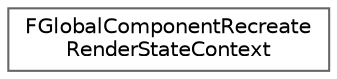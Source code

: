 digraph "Graphical Class Hierarchy"
{
 // INTERACTIVE_SVG=YES
 // LATEX_PDF_SIZE
  bgcolor="transparent";
  edge [fontname=Helvetica,fontsize=10,labelfontname=Helvetica,labelfontsize=10];
  node [fontname=Helvetica,fontsize=10,shape=box,height=0.2,width=0.4];
  rankdir="LR";
  Node0 [id="Node000000",label="FGlobalComponentRecreate\lRenderStateContext",height=0.2,width=0.4,color="grey40", fillcolor="white", style="filled",URL="$db/d8b/classFGlobalComponentRecreateRenderStateContext.html",tooltip="Destroys render states for all components or for a provided list of components and then recreates the..."];
}
